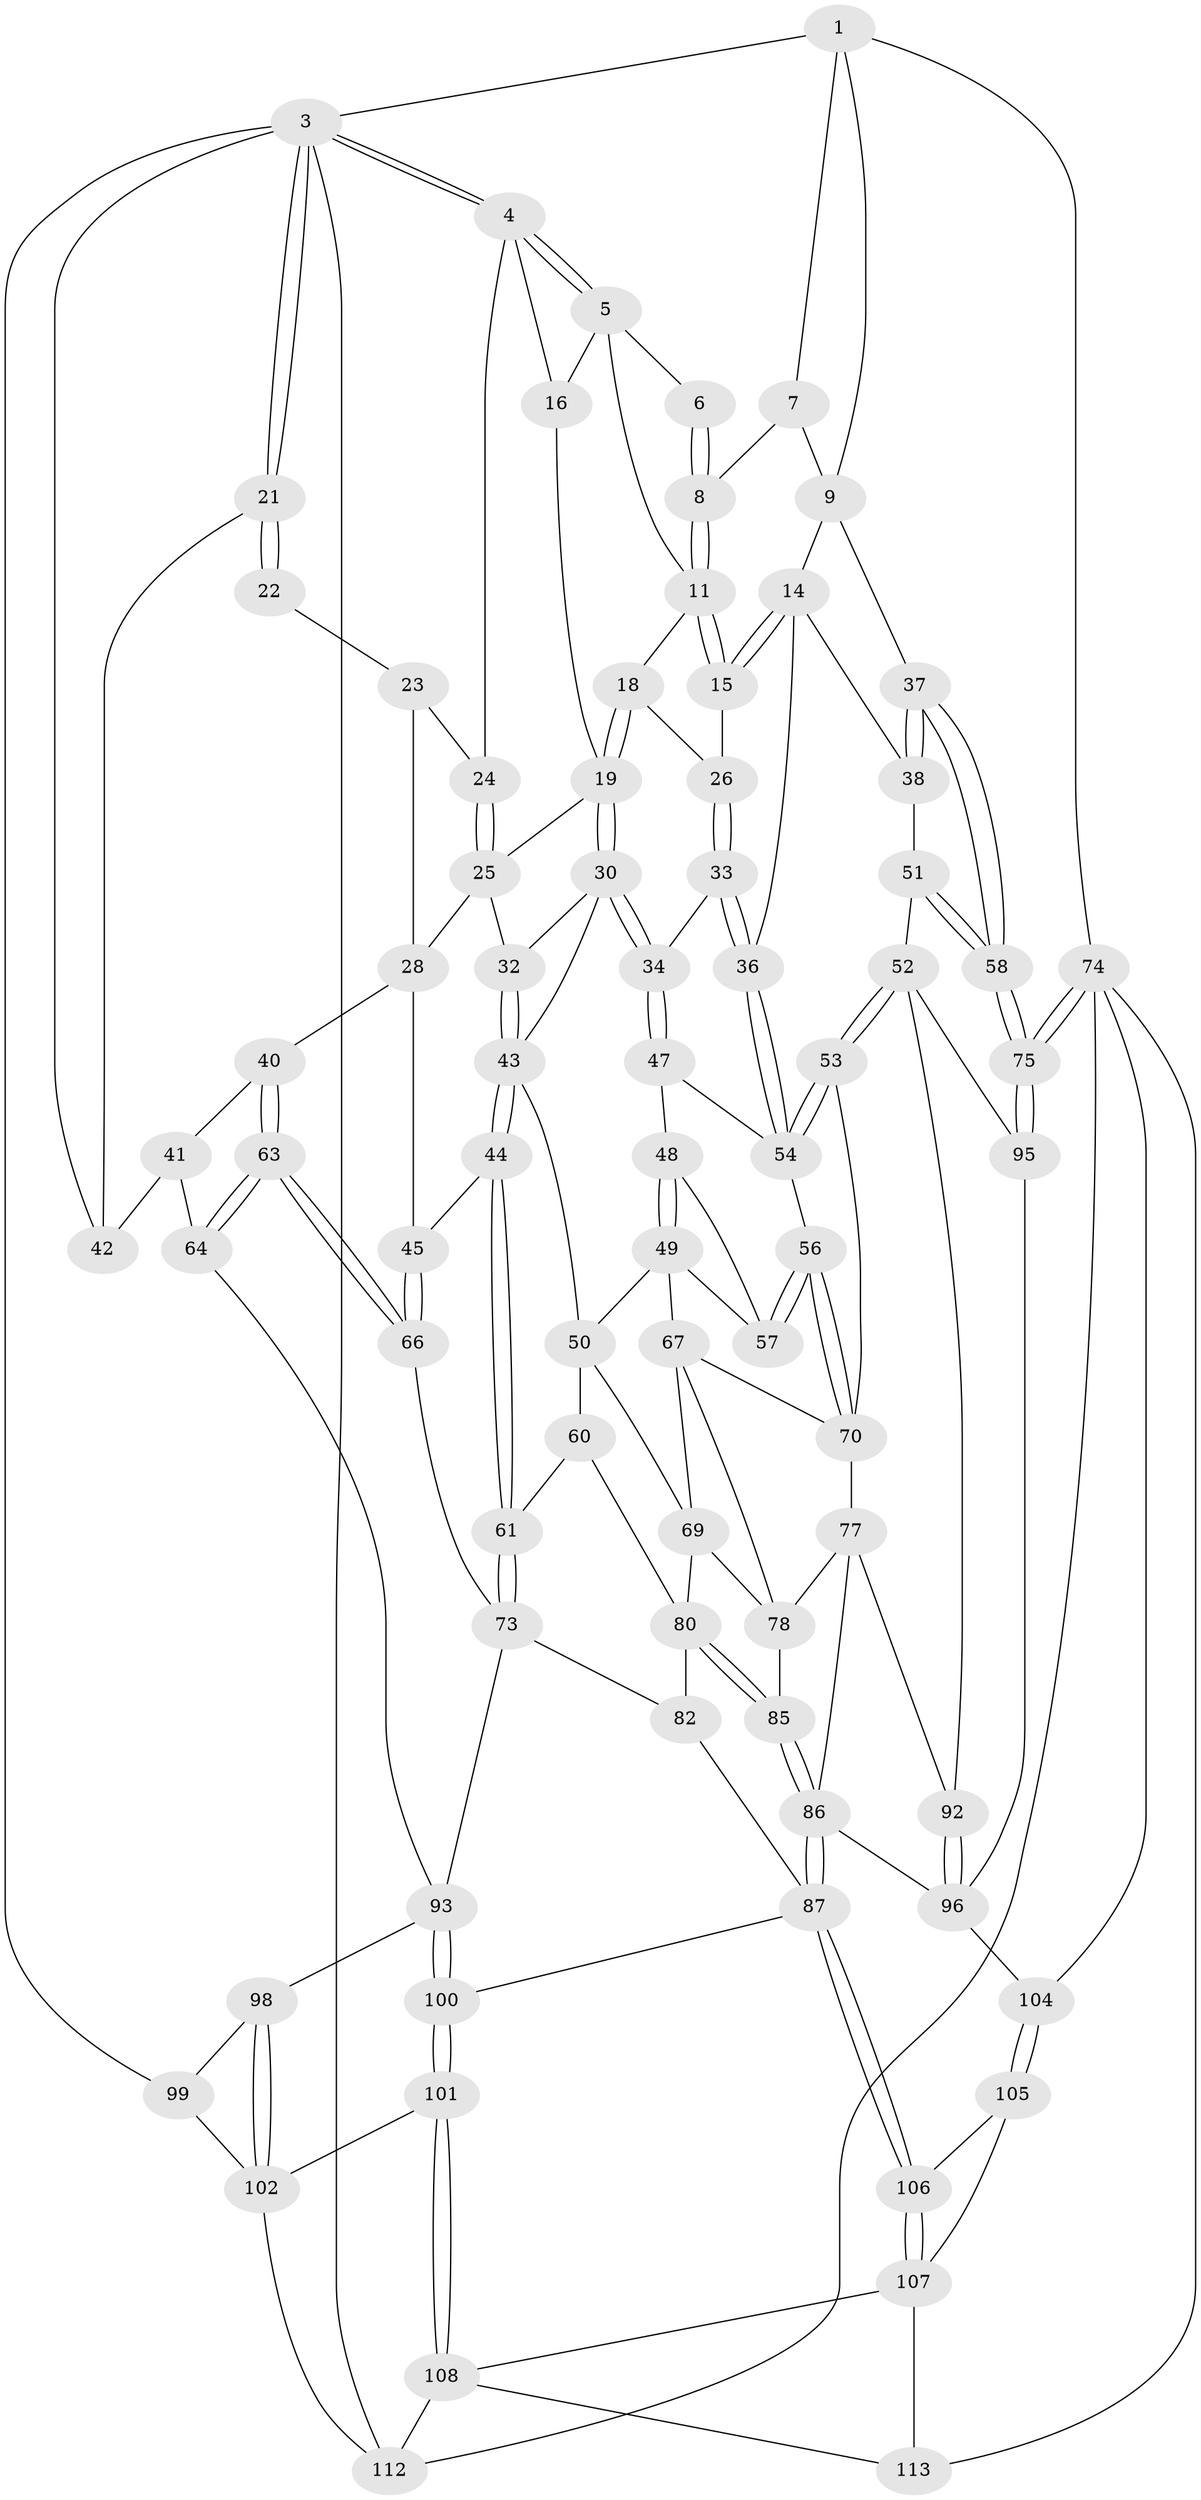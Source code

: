 // original degree distribution, {3: 0.017699115044247787, 6: 0.19469026548672566, 5: 0.5663716814159292, 4: 0.22123893805309736}
// Generated by graph-tools (version 1.1) at 2025/11/02/27/25 16:11:57]
// undirected, 79 vertices, 181 edges
graph export_dot {
graph [start="1"]
  node [color=gray90,style=filled];
  1 [pos="+0.913235188702096+0",super="+2"];
  3 [pos="+0+0",super="+72"];
  4 [pos="+0.31805462152292824+0",super="+17"];
  5 [pos="+0.6274383091393145+0",super="+13"];
  6 [pos="+0.7411631516416062+0"];
  7 [pos="+0.8367015714599821+0"];
  8 [pos="+0.7834444073344746+0.04528339949834862"];
  9 [pos="+1+0",super="+10"];
  11 [pos="+0.7737590749434613+0.09248146924416836",super="+12"];
  14 [pos="+0.8107817588812515+0.14019409165799346",super="+35"];
  15 [pos="+0.8000634195978327+0.1362605455238864"];
  16 [pos="+0.568843673899277+0.11734601342842235"];
  18 [pos="+0.6560105470003262+0.15018587922735274"];
  19 [pos="+0.5825440127632884+0.15614978278211086",super="+20"];
  21 [pos="+0+0.07143941446729891"];
  22 [pos="+0+0.08058665740192682"];
  23 [pos="+0.2521336533121522+0.02583000197536794",super="+29"];
  24 [pos="+0.3055470569098324+0"];
  25 [pos="+0.45280484068002125+0.13205741279244756",super="+27"];
  26 [pos="+0.7304672295562162+0.1621161306878275"];
  28 [pos="+0.23508367586739462+0.20762675665261693",super="+39"];
  30 [pos="+0.5786343465876188+0.25409946873176276",super="+31"];
  32 [pos="+0.44016333857907813+0.2559664439838013"];
  33 [pos="+0.6881119955872727+0.2687782101867946"];
  34 [pos="+0.5905674742723378+0.27290246707281224"];
  36 [pos="+0.7897296917065444+0.3373408658267381"];
  37 [pos="+1+0.16615763090840394"];
  38 [pos="+0.9056179178731874+0.2591167837929093"];
  40 [pos="+0.1880637652181522+0.2781834160550964"];
  41 [pos="+0.15859002278251444+0.28613026225935473",super="+65"];
  42 [pos="+0+0.12748093424511378",super="+71"];
  43 [pos="+0.42105500029039644+0.3484600328814682",super="+46"];
  44 [pos="+0.3481742452736101+0.39240621186573243"];
  45 [pos="+0.2956600937522861+0.3779584186561098"];
  47 [pos="+0.5892845128546903+0.29580315114518346"];
  48 [pos="+0.5740827068183701+0.3315512652621068"];
  49 [pos="+0.5435374869604342+0.38096864480618714",super="+62"];
  50 [pos="+0.5096814744704969+0.38423724101568024",super="+59"];
  51 [pos="+0.9413307404501534+0.3685176794658013"];
  52 [pos="+0.8587332969525424+0.5120837975263057",super="+91"];
  53 [pos="+0.8556632585615718+0.5094080605642182"];
  54 [pos="+0.7771200702741067+0.40528181153316467",super="+55"];
  56 [pos="+0.7029595787005103+0.4278497484156829"];
  57 [pos="+0.6443177488641487+0.40400399213551996"];
  58 [pos="+1+0.4408243164776136"];
  60 [pos="+0.42653818850496183+0.4761759151520721"];
  61 [pos="+0.38825787666892503+0.4652485648706608"];
  63 [pos="+0.15825295411761658+0.5559450501801545"];
  64 [pos="+0.1299438469238285+0.5755956898931023"];
  66 [pos="+0.22248632079505418+0.5229983386342869"];
  67 [pos="+0.5757693277977953+0.46756313631594",super="+68"];
  69 [pos="+0.5371993356056217+0.5010883701112039",super="+79"];
  70 [pos="+0.6679107945089596+0.4613438632334475",super="+76"];
  73 [pos="+0.3478733462310587+0.5702701445614704",super="+83"];
  74 [pos="+1+1",super="+103"];
  75 [pos="+1+0.667858306804535"];
  77 [pos="+0.6584869489810464+0.5692591572495995",super="+89"];
  78 [pos="+0.596869519025429+0.5500538509794206",super="+84"];
  80 [pos="+0.4973189516916375+0.5267133678953144",super="+81"];
  82 [pos="+0.4011895524798353+0.6576934881047586"];
  85 [pos="+0.5340266560342083+0.7022518717033774"];
  86 [pos="+0.5315198868542538+0.7213992995730665",super="+90"];
  87 [pos="+0.4871098397394172+0.7293717682303599",super="+88"];
  92 [pos="+0.7406513559888307+0.633341836268143"];
  93 [pos="+0.16786520969231597+0.6437982653691277",super="+94"];
  95 [pos="+1+0.6287308535732649"];
  96 [pos="+0.7960366653009259+0.7521881650565035",super="+97"];
  98 [pos="+0.08667306947368013+0.7401078250457668"];
  99 [pos="+0+0.8007171962912694"];
  100 [pos="+0.3388672730070622+0.7537428188657155"];
  101 [pos="+0.2886085387811962+0.8528497492972412"];
  102 [pos="+0.2189368649301192+0.8580075159488545",super="+109"];
  104 [pos="+0.7286367290106965+0.9250401502699053"];
  105 [pos="+0.5699504948750452+0.9124538269302265"];
  106 [pos="+0.4831012179399584+0.8451413443644318"];
  107 [pos="+0.4388683347500352+0.9388646949043908",super="+110"];
  108 [pos="+0.31734126704906557+0.9042780061842021",super="+111"];
  112 [pos="+0.08567459070102676+1"];
  113 [pos="+0.5105365325395785+1"];
  1 -- 7;
  1 -- 74;
  1 -- 3;
  1 -- 9;
  3 -- 4;
  3 -- 4;
  3 -- 21;
  3 -- 21;
  3 -- 112;
  3 -- 99;
  3 -- 42;
  4 -- 5;
  4 -- 5;
  4 -- 16;
  4 -- 24;
  5 -- 6;
  5 -- 16;
  5 -- 11;
  6 -- 8;
  6 -- 8;
  7 -- 8;
  7 -- 9;
  8 -- 11;
  8 -- 11;
  9 -- 37;
  9 -- 14;
  11 -- 15;
  11 -- 15;
  11 -- 18;
  14 -- 15;
  14 -- 15;
  14 -- 38;
  14 -- 36;
  15 -- 26;
  16 -- 19;
  18 -- 19;
  18 -- 19;
  18 -- 26;
  19 -- 30;
  19 -- 30;
  19 -- 25;
  21 -- 22;
  21 -- 22;
  21 -- 42;
  22 -- 23 [weight=2];
  23 -- 24;
  23 -- 28;
  24 -- 25;
  24 -- 25;
  25 -- 32;
  25 -- 28;
  26 -- 33;
  26 -- 33;
  28 -- 40;
  28 -- 45;
  30 -- 34;
  30 -- 34;
  30 -- 32;
  30 -- 43;
  32 -- 43;
  32 -- 43;
  33 -- 34;
  33 -- 36;
  33 -- 36;
  34 -- 47;
  34 -- 47;
  36 -- 54;
  36 -- 54;
  37 -- 38;
  37 -- 38;
  37 -- 58;
  37 -- 58;
  38 -- 51;
  40 -- 41;
  40 -- 63;
  40 -- 63;
  41 -- 42 [weight=2];
  41 -- 64;
  43 -- 44;
  43 -- 44;
  43 -- 50;
  44 -- 45;
  44 -- 61;
  44 -- 61;
  45 -- 66;
  45 -- 66;
  47 -- 48;
  47 -- 54;
  48 -- 49;
  48 -- 49;
  48 -- 57;
  49 -- 50;
  49 -- 67;
  49 -- 57;
  50 -- 60;
  50 -- 69;
  51 -- 52;
  51 -- 58;
  51 -- 58;
  52 -- 53;
  52 -- 53;
  52 -- 95;
  52 -- 92;
  53 -- 54;
  53 -- 54;
  53 -- 70;
  54 -- 56;
  56 -- 57;
  56 -- 57;
  56 -- 70;
  56 -- 70;
  58 -- 75;
  58 -- 75;
  60 -- 61;
  60 -- 80;
  61 -- 73;
  61 -- 73;
  63 -- 64;
  63 -- 64;
  63 -- 66;
  63 -- 66;
  64 -- 93;
  66 -- 73;
  67 -- 70;
  67 -- 69;
  67 -- 78;
  69 -- 80;
  69 -- 78;
  70 -- 77;
  73 -- 82;
  73 -- 93;
  74 -- 75;
  74 -- 75;
  74 -- 112;
  74 -- 104;
  74 -- 113;
  75 -- 95;
  75 -- 95;
  77 -- 78;
  77 -- 92;
  77 -- 86;
  78 -- 85;
  80 -- 85;
  80 -- 85;
  80 -- 82;
  82 -- 87;
  85 -- 86;
  85 -- 86;
  86 -- 87;
  86 -- 87;
  86 -- 96;
  87 -- 106;
  87 -- 106;
  87 -- 100;
  92 -- 96;
  92 -- 96;
  93 -- 100;
  93 -- 100;
  93 -- 98;
  95 -- 96;
  96 -- 104;
  98 -- 99;
  98 -- 102;
  98 -- 102;
  99 -- 102;
  100 -- 101;
  100 -- 101;
  101 -- 102;
  101 -- 108;
  101 -- 108;
  102 -- 112;
  104 -- 105;
  104 -- 105;
  105 -- 106;
  105 -- 107;
  106 -- 107;
  106 -- 107;
  107 -- 108;
  107 -- 113;
  108 -- 112;
  108 -- 113;
}
